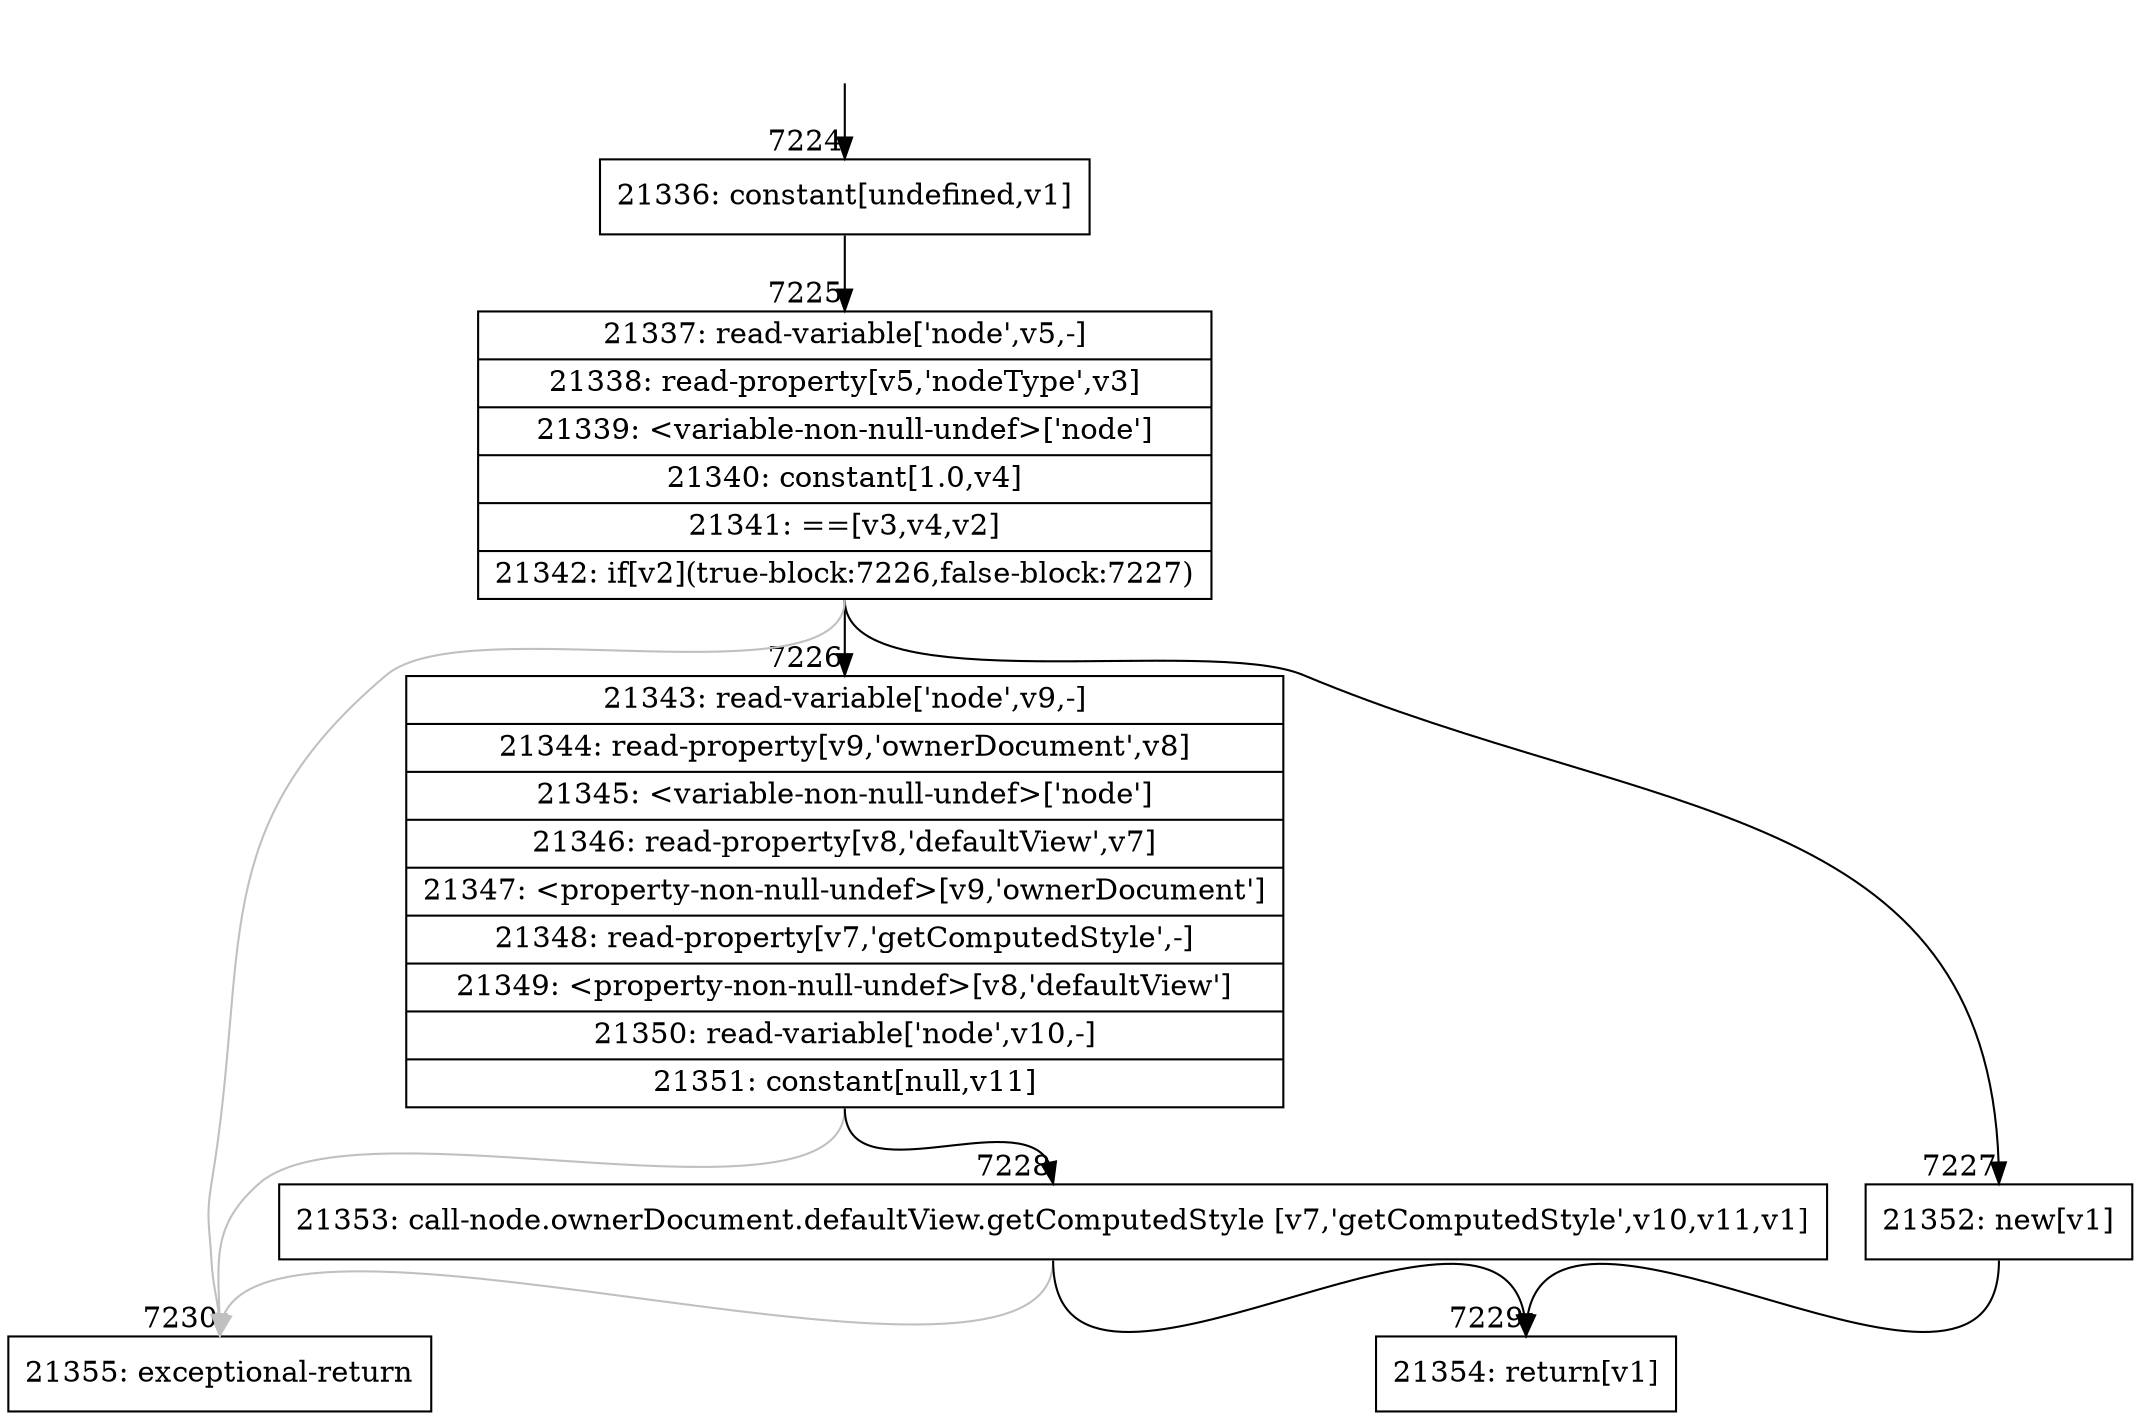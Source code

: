 digraph {
rankdir="TD"
BB_entry501[shape=none,label=""];
BB_entry501 -> BB7224 [tailport=s, headport=n, headlabel="    7224"]
BB7224 [shape=record label="{21336: constant[undefined,v1]}" ] 
BB7224 -> BB7225 [tailport=s, headport=n, headlabel="      7225"]
BB7225 [shape=record label="{21337: read-variable['node',v5,-]|21338: read-property[v5,'nodeType',v3]|21339: \<variable-non-null-undef\>['node']|21340: constant[1.0,v4]|21341: ==[v3,v4,v2]|21342: if[v2](true-block:7226,false-block:7227)}" ] 
BB7225 -> BB7226 [tailport=s, headport=n, headlabel="      7226"]
BB7225 -> BB7227 [tailport=s, headport=n, headlabel="      7227"]
BB7225 -> BB7230 [tailport=s, headport=n, color=gray, headlabel="      7230"]
BB7226 [shape=record label="{21343: read-variable['node',v9,-]|21344: read-property[v9,'ownerDocument',v8]|21345: \<variable-non-null-undef\>['node']|21346: read-property[v8,'defaultView',v7]|21347: \<property-non-null-undef\>[v9,'ownerDocument']|21348: read-property[v7,'getComputedStyle',-]|21349: \<property-non-null-undef\>[v8,'defaultView']|21350: read-variable['node',v10,-]|21351: constant[null,v11]}" ] 
BB7226 -> BB7228 [tailport=s, headport=n, headlabel="      7228"]
BB7226 -> BB7230 [tailport=s, headport=n, color=gray]
BB7227 [shape=record label="{21352: new[v1]}" ] 
BB7227 -> BB7229 [tailport=s, headport=n, headlabel="      7229"]
BB7228 [shape=record label="{21353: call-node.ownerDocument.defaultView.getComputedStyle [v7,'getComputedStyle',v10,v11,v1]}" ] 
BB7228 -> BB7229 [tailport=s, headport=n]
BB7228 -> BB7230 [tailport=s, headport=n, color=gray]
BB7229 [shape=record label="{21354: return[v1]}" ] 
BB7230 [shape=record label="{21355: exceptional-return}" ] 
//#$~ 10091
}
